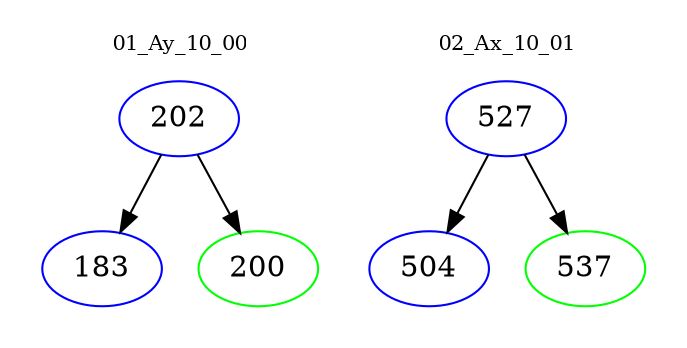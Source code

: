 digraph{
subgraph cluster_0 {
color = white
label = "01_Ay_10_00";
fontsize=10;
T0_202 [label="202", color="blue"]
T0_202 -> T0_183 [color="black"]
T0_183 [label="183", color="blue"]
T0_202 -> T0_200 [color="black"]
T0_200 [label="200", color="green"]
}
subgraph cluster_1 {
color = white
label = "02_Ax_10_01";
fontsize=10;
T1_527 [label="527", color="blue"]
T1_527 -> T1_504 [color="black"]
T1_504 [label="504", color="blue"]
T1_527 -> T1_537 [color="black"]
T1_537 [label="537", color="green"]
}
}
